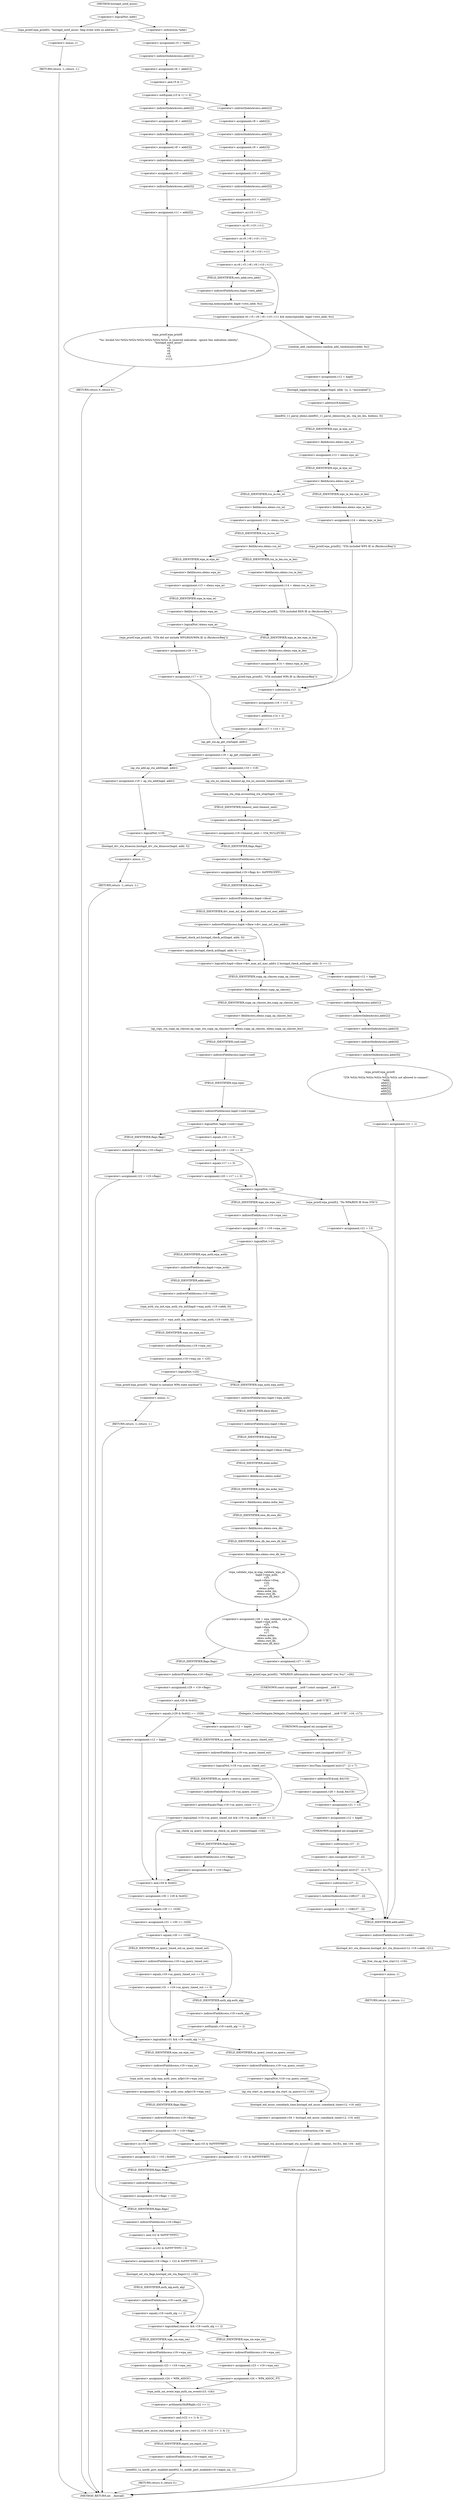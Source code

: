 digraph hostapd_notif_assoc {  
"1000169" [label = "(<operator>.logicalNot,!addr)" ]
"1000172" [label = "(wpa_printf,wpa_printf(2, \"hostapd_notif_assoc: Skip event with no address\"))" ]
"1000175" [label = "(RETURN,return -1;,return -1;)" ]
"1000176" [label = "(<operator>.minus,-1)" ]
"1000178" [label = "(<operator>.assignment,v5 = *addr)" ]
"1000180" [label = "(<operator>.indirection,*addr)" ]
"1000182" [label = "(<operator>.assignment,v6 = addr[1])" ]
"1000184" [label = "(<operator>.indirectIndexAccess,addr[1])" ]
"1000188" [label = "(<operator>.notEquals,(v5 & 1) != 0)" ]
"1000189" [label = "(<operator>.and,v5 & 1)" ]
"1000194" [label = "(<operator>.assignment,v8 = addr[2])" ]
"1000196" [label = "(<operator>.indirectIndexAccess,addr[2])" ]
"1000199" [label = "(<operator>.assignment,v9 = addr[3])" ]
"1000201" [label = "(<operator>.indirectIndexAccess,addr[3])" ]
"1000204" [label = "(<operator>.assignment,v10 = addr[4])" ]
"1000206" [label = "(<operator>.indirectIndexAccess,addr[4])" ]
"1000209" [label = "(<operator>.assignment,v11 = addr[5])" ]
"1000211" [label = "(<operator>.indirectIndexAccess,addr[5])" ]
"1000216" [label = "(<operator>.assignment,v8 = addr[2])" ]
"1000218" [label = "(<operator>.indirectIndexAccess,addr[2])" ]
"1000221" [label = "(<operator>.assignment,v9 = addr[3])" ]
"1000223" [label = "(<operator>.indirectIndexAccess,addr[3])" ]
"1000226" [label = "(<operator>.assignment,v10 = addr[4])" ]
"1000228" [label = "(<operator>.indirectIndexAccess,addr[4])" ]
"1000231" [label = "(<operator>.assignment,v11 = addr[5])" ]
"1000233" [label = "(<operator>.indirectIndexAccess,addr[5])" ]
"1000237" [label = "(<operator>.logicalAnd,v6 | v5 | v8 | v9 | v10 | v11 && memcmp(addr, hapd->own_addr, 6u))" ]
"1000238" [label = "(<operator>.or,v6 | v5 | v8 | v9 | v10 | v11)" ]
"1000240" [label = "(<operator>.or,v5 | v8 | v9 | v10 | v11)" ]
"1000242" [label = "(<operator>.or,v8 | v9 | v10 | v11)" ]
"1000244" [label = "(<operator>.or,v9 | v10 | v11)" ]
"1000246" [label = "(<operator>.or,v10 | v11)" ]
"1000249" [label = "(memcmp,memcmp(addr, hapd->own_addr, 6u))" ]
"1000251" [label = "(<operator>.indirectFieldAccess,hapd->own_addr)" ]
"1000253" [label = "(FIELD_IDENTIFIER,own_addr,own_addr)" ]
"1000256" [label = "(random_add_randomness,random_add_randomness(addr, 6u))" ]
"1000259" [label = "(<operator>.assignment,v12 = hapd)" ]
"1000262" [label = "(hostapd_logger,hostapd_logger(hapd, addr, 1u, 2, \"associated\"))" ]
"1000268" [label = "(ieee802_11_parse_elems,ieee802_11_parse_elems(req_ies, req_ies_len, &elems, 0))" ]
"1000271" [label = "(<operator>.addressOf,&elems)" ]
"1000274" [label = "(<operator>.assignment,v13 = elems.wps_ie)" ]
"1000276" [label = "(<operator>.fieldAccess,elems.wps_ie)" ]
"1000278" [label = "(FIELD_IDENTIFIER,wps_ie,wps_ie)" ]
"1000280" [label = "(<operator>.fieldAccess,elems.wps_ie)" ]
"1000282" [label = "(FIELD_IDENTIFIER,wps_ie,wps_ie)" ]
"1000284" [label = "(<operator>.assignment,v14 = elems.wps_ie_len)" ]
"1000286" [label = "(<operator>.fieldAccess,elems.wps_ie_len)" ]
"1000288" [label = "(FIELD_IDENTIFIER,wps_ie_len,wps_ie_len)" ]
"1000289" [label = "(wpa_printf,wpa_printf(2, \"STA included WPS IE in (Re)AssocReq\"))" ]
"1000294" [label = "(<operator>.assignment,v13 = elems.rsn_ie)" ]
"1000296" [label = "(<operator>.fieldAccess,elems.rsn_ie)" ]
"1000298" [label = "(FIELD_IDENTIFIER,rsn_ie,rsn_ie)" ]
"1000300" [label = "(<operator>.fieldAccess,elems.rsn_ie)" ]
"1000302" [label = "(FIELD_IDENTIFIER,rsn_ie,rsn_ie)" ]
"1000304" [label = "(<operator>.assignment,v14 = elems.rsn_ie_len)" ]
"1000306" [label = "(<operator>.fieldAccess,elems.rsn_ie_len)" ]
"1000308" [label = "(FIELD_IDENTIFIER,rsn_ie_len,rsn_ie_len)" ]
"1000309" [label = "(wpa_printf,wpa_printf(2, \"STA included RSN IE in (Re)AssocReq\"))" ]
"1000314" [label = "(<operator>.assignment,v13 = elems.wpa_ie)" ]
"1000316" [label = "(<operator>.fieldAccess,elems.wpa_ie)" ]
"1000318" [label = "(FIELD_IDENTIFIER,wpa_ie,wpa_ie)" ]
"1000320" [label = "(<operator>.logicalNot,!elems.wpa_ie)" ]
"1000321" [label = "(<operator>.fieldAccess,elems.wpa_ie)" ]
"1000323" [label = "(FIELD_IDENTIFIER,wpa_ie,wpa_ie)" ]
"1000325" [label = "(wpa_printf,wpa_printf(2, \"STA did not include WPS/RSN/WPA IE in (Re)AssocReq\"))" ]
"1000328" [label = "(<operator>.assignment,v16 = 0)" ]
"1000331" [label = "(<operator>.assignment,v17 = 0)" ]
"1000335" [label = "(<operator>.assignment,v18 = ap_get_sta(hapd, addr))" ]
"1000337" [label = "(ap_get_sta,ap_get_sta(hapd, addr))" ]
"1000343" [label = "(<operator>.assignment,v19 = v18)" ]
"1000346" [label = "(ap_sta_no_session_timeout,ap_sta_no_session_timeout(hapd, v18))" ]
"1000349" [label = "(accounting_sta_stop,accounting_sta_stop(hapd, v19))" ]
"1000352" [label = "(<operator>.assignment,v19->timeout_next = STA_NULLFUNC)" ]
"1000353" [label = "(<operator>.indirectFieldAccess,v19->timeout_next)" ]
"1000355" [label = "(FIELD_IDENTIFIER,timeout_next,timeout_next)" ]
"1000359" [label = "(<operator>.assignment,v19 = ap_sta_add(hapd, addr))" ]
"1000361" [label = "(ap_sta_add,ap_sta_add(hapd, addr))" ]
"1000365" [label = "(<operator>.logicalNot,!v19)" ]
"1000368" [label = "(hostapd_drv_sta_disassoc,hostapd_drv_sta_disassoc(hapd, addr, 5))" ]
"1000372" [label = "(RETURN,return -1;,return -1;)" ]
"1000373" [label = "(<operator>.minus,-1)" ]
"1000375" [label = "(<operators>.assignmentAnd,v19->flags &= 0xFFFECFFF)" ]
"1000376" [label = "(<operator>.indirectFieldAccess,v19->flags)" ]
"1000378" [label = "(FIELD_IDENTIFIER,flags,flags)" ]
"1000381" [label = "(<operator>.logicalOr,hapd->iface->drv_max_acl_mac_addrs || hostapd_check_acl(hapd, addr, 0) == 1)" ]
"1000382" [label = "(<operator>.indirectFieldAccess,hapd->iface->drv_max_acl_mac_addrs)" ]
"1000383" [label = "(<operator>.indirectFieldAccess,hapd->iface)" ]
"1000385" [label = "(FIELD_IDENTIFIER,iface,iface)" ]
"1000386" [label = "(FIELD_IDENTIFIER,drv_max_acl_mac_addrs,drv_max_acl_mac_addrs)" ]
"1000387" [label = "(<operator>.equals,hostapd_check_acl(hapd, addr, 0) == 1)" ]
"1000388" [label = "(hostapd_check_acl,hostapd_check_acl(hapd, addr, 0))" ]
"1000394" [label = "(ap_copy_sta_supp_op_classes,ap_copy_sta_supp_op_classes(v19, elems.supp_op_classes, elems.supp_op_classes_len))" ]
"1000396" [label = "(<operator>.fieldAccess,elems.supp_op_classes)" ]
"1000398" [label = "(FIELD_IDENTIFIER,supp_op_classes,supp_op_classes)" ]
"1000399" [label = "(<operator>.fieldAccess,elems.supp_op_classes_len)" ]
"1000401" [label = "(FIELD_IDENTIFIER,supp_op_classes_len,supp_op_classes_len)" ]
"1000403" [label = "(<operator>.logicalNot,!hapd->conf->wpa)" ]
"1000404" [label = "(<operator>.indirectFieldAccess,hapd->conf->wpa)" ]
"1000405" [label = "(<operator>.indirectFieldAccess,hapd->conf)" ]
"1000407" [label = "(FIELD_IDENTIFIER,conf,conf)" ]
"1000408" [label = "(FIELD_IDENTIFIER,wpa,wpa)" ]
"1000410" [label = "(<operator>.assignment,v22 = v19->flags)" ]
"1000412" [label = "(<operator>.indirectFieldAccess,v19->flags)" ]
"1000414" [label = "(FIELD_IDENTIFIER,flags,flags)" ]
"1000416" [label = "(<operator>.assignment,v19->flags = v22 & 0xFFF7FFFC | 3)" ]
"1000417" [label = "(<operator>.indirectFieldAccess,v19->flags)" ]
"1000419" [label = "(FIELD_IDENTIFIER,flags,flags)" ]
"1000420" [label = "(<operator>.or,v22 & 0xFFF7FFFC | 3)" ]
"1000421" [label = "(<operator>.and,v22 & 0xFFF7FFFC)" ]
"1000425" [label = "(hostapd_set_sta_flags,hostapd_set_sta_flags(v12, v19))" ]
"1000429" [label = "(<operator>.logicalAnd,reassoc && v19->auth_alg == 2)" ]
"1000431" [label = "(<operator>.equals,v19->auth_alg == 2)" ]
"1000432" [label = "(<operator>.indirectFieldAccess,v19->auth_alg)" ]
"1000434" [label = "(FIELD_IDENTIFIER,auth_alg,auth_alg)" ]
"1000437" [label = "(<operator>.assignment,v23 = v19->wpa_sm)" ]
"1000439" [label = "(<operator>.indirectFieldAccess,v19->wpa_sm)" ]
"1000441" [label = "(FIELD_IDENTIFIER,wpa_sm,wpa_sm)" ]
"1000442" [label = "(<operator>.assignment,v24 = WPA_ASSOC_FT)" ]
"1000447" [label = "(<operator>.assignment,v23 = v19->wpa_sm)" ]
"1000449" [label = "(<operator>.indirectFieldAccess,v19->wpa_sm)" ]
"1000451" [label = "(FIELD_IDENTIFIER,wpa_sm,wpa_sm)" ]
"1000452" [label = "(<operator>.assignment,v24 = WPA_ASSOC)" ]
"1000455" [label = "(wpa_auth_sm_event,wpa_auth_sm_event(v23, v24))" ]
"1000458" [label = "(hostapd_new_assoc_sta,hostapd_new_assoc_sta(v12, v19, (v22 >> 1) & 1))" ]
"1000461" [label = "(<operator>.and,(v22 >> 1) & 1)" ]
"1000462" [label = "(<operator>.arithmeticShiftRight,v22 >> 1)" ]
"1000466" [label = "(ieee802_1x_notify_port_enabled,ieee802_1x_notify_port_enabled(v19->eapol_sm, 1))" ]
"1000467" [label = "(<operator>.indirectFieldAccess,v19->eapol_sm)" ]
"1000469" [label = "(FIELD_IDENTIFIER,eapol_sm,eapol_sm)" ]
"1000471" [label = "(RETURN,return 0;,return 0;)" ]
"1000473" [label = "(<operator>.assignment,v20 = v16 == 0)" ]
"1000475" [label = "(<operator>.equals,v16 == 0)" ]
"1000480" [label = "(<operator>.assignment,v20 = v17 == 0)" ]
"1000482" [label = "(<operator>.equals,v17 == 0)" ]
"1000486" [label = "(<operator>.logicalNot,!v20)" ]
"1000489" [label = "(<operator>.assignment,v25 = v19->wpa_sm)" ]
"1000491" [label = "(<operator>.indirectFieldAccess,v19->wpa_sm)" ]
"1000493" [label = "(FIELD_IDENTIFIER,wpa_sm,wpa_sm)" ]
"1000495" [label = "(<operator>.logicalNot,!v25)" ]
"1000498" [label = "(<operator>.assignment,v25 = wpa_auth_sta_init(hapd->wpa_auth, v19->addr, 0))" ]
"1000500" [label = "(wpa_auth_sta_init,wpa_auth_sta_init(hapd->wpa_auth, v19->addr, 0))" ]
"1000501" [label = "(<operator>.indirectFieldAccess,hapd->wpa_auth)" ]
"1000503" [label = "(FIELD_IDENTIFIER,wpa_auth,wpa_auth)" ]
"1000504" [label = "(<operator>.indirectFieldAccess,v19->addr)" ]
"1000506" [label = "(FIELD_IDENTIFIER,addr,addr)" ]
"1000508" [label = "(<operator>.assignment,v19->wpa_sm = v25)" ]
"1000509" [label = "(<operator>.indirectFieldAccess,v19->wpa_sm)" ]
"1000511" [label = "(FIELD_IDENTIFIER,wpa_sm,wpa_sm)" ]
"1000514" [label = "(<operator>.logicalNot,!v25)" ]
"1000517" [label = "(wpa_printf,wpa_printf(5, \"Failed to initialize WPA state machine\"))" ]
"1000520" [label = "(RETURN,return -1;,return -1;)" ]
"1000521" [label = "(<operator>.minus,-1)" ]
"1000523" [label = "(<operator>.assignment,v26 = wpa_validate_wpa_ie(\n                        hapd->wpa_auth,\n                        v25,\n                        hapd->iface->freq,\n                        v16,\n                        v17,\n                        elems.mdie,\n                        elems.mdie_len,\n                        elems.owe_dh,\n                        elems.owe_dh_len))" ]
"1000525" [label = "(wpa_validate_wpa_ie,wpa_validate_wpa_ie(\n                        hapd->wpa_auth,\n                        v25,\n                        hapd->iface->freq,\n                        v16,\n                        v17,\n                        elems.mdie,\n                        elems.mdie_len,\n                        elems.owe_dh,\n                        elems.owe_dh_len))" ]
"1000526" [label = "(<operator>.indirectFieldAccess,hapd->wpa_auth)" ]
"1000528" [label = "(FIELD_IDENTIFIER,wpa_auth,wpa_auth)" ]
"1000530" [label = "(<operator>.indirectFieldAccess,hapd->iface->freq)" ]
"1000531" [label = "(<operator>.indirectFieldAccess,hapd->iface)" ]
"1000533" [label = "(FIELD_IDENTIFIER,iface,iface)" ]
"1000534" [label = "(FIELD_IDENTIFIER,freq,freq)" ]
"1000537" [label = "(<operator>.fieldAccess,elems.mdie)" ]
"1000539" [label = "(FIELD_IDENTIFIER,mdie,mdie)" ]
"1000540" [label = "(<operator>.fieldAccess,elems.mdie_len)" ]
"1000542" [label = "(FIELD_IDENTIFIER,mdie_len,mdie_len)" ]
"1000543" [label = "(<operator>.fieldAccess,elems.owe_dh)" ]
"1000545" [label = "(FIELD_IDENTIFIER,owe_dh,owe_dh)" ]
"1000546" [label = "(<operator>.fieldAccess,elems.owe_dh_len)" ]
"1000548" [label = "(FIELD_IDENTIFIER,owe_dh_len,owe_dh_len)" ]
"1000552" [label = "(<operator>.assignment,v27 = v26)" ]
"1000555" [label = "(wpa_printf,wpa_printf(2, \"WPA/RSN information element rejected? (res %u)\", v26))" ]
"1000559" [label = "(Delegate_CreateDelegate,Delegate_CreateDelegate(2, (const unsigned __int8 *)\"IE\", v16, v17))" ]
"1000561" [label = "(<operator>.cast,(const unsigned __int8 *)\"IE\")" ]
"1000562" [label = "(UNKNOWN,const unsigned __int8 *,const unsigned __int8 *)" ]
"1000567" [label = "(<operator>.lessThan,(unsigned int)(v27 - 2) < 7)" ]
"1000568" [label = "(<operator>.cast,(unsigned int)(v27 - 2))" ]
"1000569" [label = "(UNKNOWN,unsigned int,unsigned int)" ]
"1000570" [label = "(<operator>.subtraction,v27 - 2)" ]
"1000574" [label = "(<operator>.assignment,v28 = &unk_8A1C0)" ]
"1000576" [label = "(<operator>.addressOf,&unk_8A1C0)" ]
"1000578" [label = "(<operator>.assignment,v21 = 13)" ]
"1000581" [label = "(<operator>.assignment,v12 = hapd)" ]
"1000585" [label = "(<operator>.lessThan,(unsigned int)(v27 - 2) < 7)" ]
"1000586" [label = "(<operator>.cast,(unsigned int)(v27 - 2))" ]
"1000587" [label = "(UNKNOWN,unsigned int,unsigned int)" ]
"1000588" [label = "(<operator>.subtraction,v27 - 2)" ]
"1000592" [label = "(<operator>.assignment,v21 = v28[v27 - 2])" ]
"1000594" [label = "(<operator>.indirectIndexAccess,v28[v27 - 2])" ]
"1000596" [label = "(<operator>.subtraction,v27 - 2)" ]
"1000600" [label = "(<operator>.assignment,v29 = v19->flags)" ]
"1000602" [label = "(<operator>.indirectFieldAccess,v19->flags)" ]
"1000604" [label = "(FIELD_IDENTIFIER,flags,flags)" ]
"1000606" [label = "(<operator>.equals,(v29 & 0x402) == 1026)" ]
"1000607" [label = "(<operator>.and,v29 & 0x402)" ]
"1000612" [label = "(<operator>.assignment,v12 = hapd)" ]
"1000616" [label = "(<operator>.logicalAnd,!v19->sa_query_timed_out && v19->sa_query_count >= 1)" ]
"1000617" [label = "(<operator>.logicalNot,!v19->sa_query_timed_out)" ]
"1000618" [label = "(<operator>.indirectFieldAccess,v19->sa_query_timed_out)" ]
"1000620" [label = "(FIELD_IDENTIFIER,sa_query_timed_out,sa_query_timed_out)" ]
"1000621" [label = "(<operator>.greaterEqualsThan,v19->sa_query_count >= 1)" ]
"1000622" [label = "(<operator>.indirectFieldAccess,v19->sa_query_count)" ]
"1000624" [label = "(FIELD_IDENTIFIER,sa_query_count,sa_query_count)" ]
"1000627" [label = "(ap_check_sa_query_timeout,ap_check_sa_query_timeout(hapd, v19))" ]
"1000630" [label = "(<operator>.assignment,v29 = v19->flags)" ]
"1000632" [label = "(<operator>.indirectFieldAccess,v19->flags)" ]
"1000634" [label = "(FIELD_IDENTIFIER,flags,flags)" ]
"1000637" [label = "(<operator>.assignment,v12 = hapd)" ]
"1000640" [label = "(<operator>.assignment,v30 = v29 & 0x402)" ]
"1000642" [label = "(<operator>.and,v29 & 0x402)" ]
"1000645" [label = "(<operator>.assignment,v31 = v30 == 1026)" ]
"1000647" [label = "(<operator>.equals,v30 == 1026)" ]
"1000651" [label = "(<operator>.equals,v30 == 1026)" ]
"1000654" [label = "(<operator>.assignment,v31 = v19->sa_query_timed_out == 0)" ]
"1000656" [label = "(<operator>.equals,v19->sa_query_timed_out == 0)" ]
"1000657" [label = "(<operator>.indirectFieldAccess,v19->sa_query_timed_out)" ]
"1000659" [label = "(FIELD_IDENTIFIER,sa_query_timed_out,sa_query_timed_out)" ]
"1000662" [label = "(<operator>.logicalAnd,v31 && v19->auth_alg != 2)" ]
"1000664" [label = "(<operator>.notEquals,v19->auth_alg != 2)" ]
"1000665" [label = "(<operator>.indirectFieldAccess,v19->auth_alg)" ]
"1000667" [label = "(FIELD_IDENTIFIER,auth_alg,auth_alg)" ]
"1000671" [label = "(<operator>.logicalNot,!v19->sa_query_count)" ]
"1000672" [label = "(<operator>.indirectFieldAccess,v19->sa_query_count)" ]
"1000674" [label = "(FIELD_IDENTIFIER,sa_query_count,sa_query_count)" ]
"1000675" [label = "(ap_sta_start_sa_query,ap_sta_start_sa_query(v12, v19))" ]
"1000678" [label = "(<operator>.assignment,v34 = hostapd_eid_assoc_comeback_time(v12, v19, eid))" ]
"1000680" [label = "(hostapd_eid_assoc_comeback_time,hostapd_eid_assoc_comeback_time(v12, v19, eid))" ]
"1000684" [label = "(hostapd_sta_assoc,hostapd_sta_assoc(v12, addr, reassoc, 0x1Eu, eid, v34 - eid))" ]
"1000690" [label = "(<operator>.subtraction,v34 - eid)" ]
"1000693" [label = "(RETURN,return 0;,return 0;)" ]
"1000695" [label = "(<operator>.assignment,v32 = wpa_auth_uses_mfp(v19->wpa_sm))" ]
"1000697" [label = "(wpa_auth_uses_mfp,wpa_auth_uses_mfp(v19->wpa_sm))" ]
"1000698" [label = "(<operator>.indirectFieldAccess,v19->wpa_sm)" ]
"1000700" [label = "(FIELD_IDENTIFIER,wpa_sm,wpa_sm)" ]
"1000701" [label = "(<operator>.assignment,v33 = v19->flags)" ]
"1000703" [label = "(<operator>.indirectFieldAccess,v19->flags)" ]
"1000705" [label = "(FIELD_IDENTIFIER,flags,flags)" ]
"1000708" [label = "(<operator>.assignment,v22 = v33 | 0x400)" ]
"1000710" [label = "(<operator>.or,v33 | 0x400)" ]
"1000714" [label = "(<operator>.assignment,v22 = v33 & 0xFFFFFBFF)" ]
"1000716" [label = "(<operator>.and,v33 & 0xFFFFFBFF)" ]
"1000719" [label = "(<operator>.assignment,v19->flags = v22)" ]
"1000720" [label = "(<operator>.indirectFieldAccess,v19->flags)" ]
"1000722" [label = "(FIELD_IDENTIFIER,flags,flags)" ]
"1000725" [label = "(wpa_printf,wpa_printf(2, \"No WPA/RSN IE from STA\"))" ]
"1000728" [label = "(<operator>.assignment,v21 = 13)" ]
"1000733" [label = "(<operator>.assignment,v12 = hapd)" ]
"1000736" [label = "(wpa_printf,wpa_printf(\n                3,\n                \"STA %02x:%02x:%02x:%02x:%02x:%02x not allowed to connect\",\n                *addr,\n                addr[1],\n                addr[2],\n                addr[3],\n                addr[4],\n                addr[5]))" ]
"1000739" [label = "(<operator>.indirection,*addr)" ]
"1000741" [label = "(<operator>.indirectIndexAccess,addr[1])" ]
"1000744" [label = "(<operator>.indirectIndexAccess,addr[2])" ]
"1000747" [label = "(<operator>.indirectIndexAccess,addr[3])" ]
"1000750" [label = "(<operator>.indirectIndexAccess,addr[4])" ]
"1000753" [label = "(<operator>.indirectIndexAccess,addr[5])" ]
"1000756" [label = "(<operator>.assignment,v21 = 1)" ]
"1000760" [label = "(hostapd_drv_sta_disassoc,hostapd_drv_sta_disassoc(v12, v19->addr, v21))" ]
"1000762" [label = "(<operator>.indirectFieldAccess,v19->addr)" ]
"1000764" [label = "(FIELD_IDENTIFIER,addr,addr)" ]
"1000766" [label = "(ap_free_sta,ap_free_sta(v12, v19))" ]
"1000769" [label = "(RETURN,return -1;,return -1;)" ]
"1000770" [label = "(<operator>.minus,-1)" ]
"1000772" [label = "(<operator>.assignment,v14 = elems.wpa_ie_len)" ]
"1000774" [label = "(<operator>.fieldAccess,elems.wpa_ie_len)" ]
"1000776" [label = "(FIELD_IDENTIFIER,wpa_ie_len,wpa_ie_len)" ]
"1000777" [label = "(wpa_printf,wpa_printf(2, \"STA included WPA IE in (Re)AssocReq\"))" ]
"1000780" [label = "(<operator>.assignment,v16 = v13 - 2)" ]
"1000782" [label = "(<operator>.subtraction,v13 - 2)" ]
"1000785" [label = "(<operator>.assignment,v17 = v14 + 2)" ]
"1000787" [label = "(<operator>.addition,v14 + 2)" ]
"1000791" [label = "(wpa_printf,wpa_printf(\n    2,\n    \"%s: Invalid SA=%02x:%02x:%02x:%02x:%02x:%02x in received indication - ignore this indication silently\",\n    \"hostapd_notif_assoc\",\n    v5,\n    v6,\n    v8,\n    v9,\n    v10,\n    v11))" ]
"1000801" [label = "(RETURN,return 0;,return 0;)" ]
"1000131" [label = "(METHOD,hostapd_notif_assoc)" ]
"1000803" [label = "(METHOD_RETURN,int __fastcall)" ]
  "1000169" -> "1000172" 
  "1000169" -> "1000180" 
  "1000172" -> "1000176" 
  "1000175" -> "1000803" 
  "1000176" -> "1000175" 
  "1000178" -> "1000184" 
  "1000180" -> "1000178" 
  "1000182" -> "1000189" 
  "1000184" -> "1000182" 
  "1000188" -> "1000196" 
  "1000188" -> "1000218" 
  "1000189" -> "1000188" 
  "1000194" -> "1000201" 
  "1000196" -> "1000194" 
  "1000199" -> "1000206" 
  "1000201" -> "1000199" 
  "1000204" -> "1000211" 
  "1000206" -> "1000204" 
  "1000209" -> "1000791" 
  "1000211" -> "1000209" 
  "1000216" -> "1000223" 
  "1000218" -> "1000216" 
  "1000221" -> "1000228" 
  "1000223" -> "1000221" 
  "1000226" -> "1000233" 
  "1000228" -> "1000226" 
  "1000231" -> "1000246" 
  "1000233" -> "1000231" 
  "1000237" -> "1000256" 
  "1000237" -> "1000791" 
  "1000238" -> "1000237" 
  "1000238" -> "1000253" 
  "1000240" -> "1000238" 
  "1000242" -> "1000240" 
  "1000244" -> "1000242" 
  "1000246" -> "1000244" 
  "1000249" -> "1000237" 
  "1000251" -> "1000249" 
  "1000253" -> "1000251" 
  "1000256" -> "1000259" 
  "1000259" -> "1000262" 
  "1000262" -> "1000271" 
  "1000268" -> "1000278" 
  "1000271" -> "1000268" 
  "1000274" -> "1000282" 
  "1000276" -> "1000274" 
  "1000278" -> "1000276" 
  "1000280" -> "1000288" 
  "1000280" -> "1000298" 
  "1000282" -> "1000280" 
  "1000284" -> "1000289" 
  "1000286" -> "1000284" 
  "1000288" -> "1000286" 
  "1000289" -> "1000782" 
  "1000294" -> "1000302" 
  "1000296" -> "1000294" 
  "1000298" -> "1000296" 
  "1000300" -> "1000308" 
  "1000300" -> "1000318" 
  "1000302" -> "1000300" 
  "1000304" -> "1000309" 
  "1000306" -> "1000304" 
  "1000308" -> "1000306" 
  "1000309" -> "1000782" 
  "1000314" -> "1000323" 
  "1000316" -> "1000314" 
  "1000318" -> "1000316" 
  "1000320" -> "1000325" 
  "1000320" -> "1000776" 
  "1000321" -> "1000320" 
  "1000323" -> "1000321" 
  "1000325" -> "1000328" 
  "1000328" -> "1000331" 
  "1000331" -> "1000337" 
  "1000335" -> "1000343" 
  "1000335" -> "1000361" 
  "1000337" -> "1000335" 
  "1000343" -> "1000346" 
  "1000346" -> "1000349" 
  "1000349" -> "1000355" 
  "1000352" -> "1000378" 
  "1000353" -> "1000352" 
  "1000355" -> "1000353" 
  "1000359" -> "1000365" 
  "1000361" -> "1000359" 
  "1000365" -> "1000368" 
  "1000365" -> "1000378" 
  "1000368" -> "1000373" 
  "1000372" -> "1000803" 
  "1000373" -> "1000372" 
  "1000375" -> "1000385" 
  "1000376" -> "1000375" 
  "1000378" -> "1000376" 
  "1000381" -> "1000398" 
  "1000381" -> "1000733" 
  "1000382" -> "1000381" 
  "1000382" -> "1000388" 
  "1000383" -> "1000386" 
  "1000385" -> "1000383" 
  "1000386" -> "1000382" 
  "1000387" -> "1000381" 
  "1000388" -> "1000387" 
  "1000394" -> "1000407" 
  "1000396" -> "1000401" 
  "1000398" -> "1000396" 
  "1000399" -> "1000394" 
  "1000401" -> "1000399" 
  "1000403" -> "1000414" 
  "1000403" -> "1000475" 
  "1000404" -> "1000403" 
  "1000405" -> "1000408" 
  "1000407" -> "1000405" 
  "1000408" -> "1000404" 
  "1000410" -> "1000419" 
  "1000412" -> "1000410" 
  "1000414" -> "1000412" 
  "1000416" -> "1000425" 
  "1000417" -> "1000421" 
  "1000419" -> "1000417" 
  "1000420" -> "1000416" 
  "1000421" -> "1000420" 
  "1000425" -> "1000429" 
  "1000425" -> "1000434" 
  "1000429" -> "1000441" 
  "1000429" -> "1000451" 
  "1000431" -> "1000429" 
  "1000432" -> "1000431" 
  "1000434" -> "1000432" 
  "1000437" -> "1000442" 
  "1000439" -> "1000437" 
  "1000441" -> "1000439" 
  "1000442" -> "1000455" 
  "1000447" -> "1000452" 
  "1000449" -> "1000447" 
  "1000451" -> "1000449" 
  "1000452" -> "1000455" 
  "1000455" -> "1000462" 
  "1000458" -> "1000469" 
  "1000461" -> "1000458" 
  "1000462" -> "1000461" 
  "1000466" -> "1000471" 
  "1000467" -> "1000466" 
  "1000469" -> "1000467" 
  "1000471" -> "1000803" 
  "1000473" -> "1000482" 
  "1000473" -> "1000486" 
  "1000475" -> "1000473" 
  "1000480" -> "1000486" 
  "1000482" -> "1000480" 
  "1000486" -> "1000493" 
  "1000486" -> "1000725" 
  "1000489" -> "1000495" 
  "1000491" -> "1000489" 
  "1000493" -> "1000491" 
  "1000495" -> "1000503" 
  "1000495" -> "1000528" 
  "1000498" -> "1000511" 
  "1000500" -> "1000498" 
  "1000501" -> "1000506" 
  "1000503" -> "1000501" 
  "1000504" -> "1000500" 
  "1000506" -> "1000504" 
  "1000508" -> "1000514" 
  "1000509" -> "1000508" 
  "1000511" -> "1000509" 
  "1000514" -> "1000517" 
  "1000514" -> "1000528" 
  "1000517" -> "1000521" 
  "1000520" -> "1000803" 
  "1000521" -> "1000520" 
  "1000523" -> "1000552" 
  "1000523" -> "1000604" 
  "1000525" -> "1000523" 
  "1000526" -> "1000533" 
  "1000528" -> "1000526" 
  "1000530" -> "1000539" 
  "1000531" -> "1000534" 
  "1000533" -> "1000531" 
  "1000534" -> "1000530" 
  "1000537" -> "1000542" 
  "1000539" -> "1000537" 
  "1000540" -> "1000545" 
  "1000542" -> "1000540" 
  "1000543" -> "1000548" 
  "1000545" -> "1000543" 
  "1000546" -> "1000525" 
  "1000548" -> "1000546" 
  "1000552" -> "1000555" 
  "1000555" -> "1000562" 
  "1000559" -> "1000569" 
  "1000561" -> "1000559" 
  "1000562" -> "1000561" 
  "1000567" -> "1000576" 
  "1000567" -> "1000578" 
  "1000568" -> "1000567" 
  "1000569" -> "1000570" 
  "1000570" -> "1000568" 
  "1000574" -> "1000578" 
  "1000576" -> "1000574" 
  "1000578" -> "1000581" 
  "1000581" -> "1000587" 
  "1000585" -> "1000596" 
  "1000585" -> "1000764" 
  "1000586" -> "1000585" 
  "1000587" -> "1000588" 
  "1000588" -> "1000586" 
  "1000592" -> "1000764" 
  "1000594" -> "1000592" 
  "1000596" -> "1000594" 
  "1000600" -> "1000607" 
  "1000602" -> "1000600" 
  "1000604" -> "1000602" 
  "1000606" -> "1000612" 
  "1000606" -> "1000637" 
  "1000607" -> "1000606" 
  "1000612" -> "1000620" 
  "1000616" -> "1000627" 
  "1000616" -> "1000642" 
  "1000617" -> "1000616" 
  "1000617" -> "1000624" 
  "1000618" -> "1000617" 
  "1000620" -> "1000618" 
  "1000621" -> "1000616" 
  "1000622" -> "1000621" 
  "1000624" -> "1000622" 
  "1000627" -> "1000634" 
  "1000630" -> "1000642" 
  "1000632" -> "1000630" 
  "1000634" -> "1000632" 
  "1000637" -> "1000642" 
  "1000640" -> "1000647" 
  "1000642" -> "1000640" 
  "1000645" -> "1000651" 
  "1000647" -> "1000645" 
  "1000651" -> "1000659" 
  "1000651" -> "1000662" 
  "1000651" -> "1000667" 
  "1000654" -> "1000662" 
  "1000654" -> "1000667" 
  "1000656" -> "1000654" 
  "1000657" -> "1000656" 
  "1000659" -> "1000657" 
  "1000662" -> "1000674" 
  "1000662" -> "1000700" 
  "1000664" -> "1000662" 
  "1000665" -> "1000664" 
  "1000667" -> "1000665" 
  "1000671" -> "1000675" 
  "1000671" -> "1000680" 
  "1000672" -> "1000671" 
  "1000674" -> "1000672" 
  "1000675" -> "1000680" 
  "1000678" -> "1000690" 
  "1000680" -> "1000678" 
  "1000684" -> "1000693" 
  "1000690" -> "1000684" 
  "1000693" -> "1000803" 
  "1000695" -> "1000705" 
  "1000697" -> "1000695" 
  "1000698" -> "1000697" 
  "1000700" -> "1000698" 
  "1000701" -> "1000710" 
  "1000701" -> "1000716" 
  "1000703" -> "1000701" 
  "1000705" -> "1000703" 
  "1000708" -> "1000722" 
  "1000710" -> "1000708" 
  "1000714" -> "1000722" 
  "1000716" -> "1000714" 
  "1000719" -> "1000419" 
  "1000720" -> "1000719" 
  "1000722" -> "1000720" 
  "1000725" -> "1000728" 
  "1000728" -> "1000764" 
  "1000733" -> "1000739" 
  "1000736" -> "1000756" 
  "1000739" -> "1000741" 
  "1000741" -> "1000744" 
  "1000744" -> "1000747" 
  "1000747" -> "1000750" 
  "1000750" -> "1000753" 
  "1000753" -> "1000736" 
  "1000756" -> "1000764" 
  "1000760" -> "1000766" 
  "1000762" -> "1000760" 
  "1000764" -> "1000762" 
  "1000766" -> "1000770" 
  "1000769" -> "1000803" 
  "1000770" -> "1000769" 
  "1000772" -> "1000777" 
  "1000774" -> "1000772" 
  "1000776" -> "1000774" 
  "1000777" -> "1000782" 
  "1000780" -> "1000787" 
  "1000782" -> "1000780" 
  "1000785" -> "1000337" 
  "1000787" -> "1000785" 
  "1000791" -> "1000801" 
  "1000801" -> "1000803" 
  "1000131" -> "1000169" 
}
